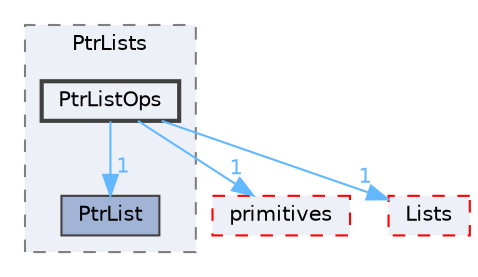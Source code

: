 digraph "src/OpenFOAM/containers/PtrLists/PtrListOps"
{
 // LATEX_PDF_SIZE
  bgcolor="transparent";
  edge [fontname=Helvetica,fontsize=10,labelfontname=Helvetica,labelfontsize=10];
  node [fontname=Helvetica,fontsize=10,shape=box,height=0.2,width=0.4];
  compound=true
  subgraph clusterdir_c1da495c294d17e72ea15f67e347e9c2 {
    graph [ bgcolor="#edf0f7", pencolor="grey50", label="PtrLists", fontname=Helvetica,fontsize=10 style="filled,dashed", URL="dir_c1da495c294d17e72ea15f67e347e9c2.html",tooltip=""]
  dir_478193d4edf732803e27b080a2e15cce [label="PtrList", fillcolor="#a2b4d6", color="grey25", style="filled", URL="dir_478193d4edf732803e27b080a2e15cce.html",tooltip=""];
  dir_2f9613aae7cd3891923919fb54311fbc [label="PtrListOps", fillcolor="#edf0f7", color="grey25", style="filled,bold", URL="dir_2f9613aae7cd3891923919fb54311fbc.html",tooltip=""];
  }
  dir_3e50f45338116b169052b428016851aa [label="primitives", fillcolor="#edf0f7", color="red", style="filled,dashed", URL="dir_3e50f45338116b169052b428016851aa.html",tooltip=""];
  dir_f87fe3b02e96c330e8a853ff310f1666 [label="Lists", fillcolor="#edf0f7", color="red", style="filled,dashed", URL="dir_f87fe3b02e96c330e8a853ff310f1666.html",tooltip=""];
  dir_2f9613aae7cd3891923919fb54311fbc->dir_3e50f45338116b169052b428016851aa [headlabel="1", labeldistance=1.5 headhref="dir_003121_003069.html" href="dir_003121_003069.html" color="steelblue1" fontcolor="steelblue1"];
  dir_2f9613aae7cd3891923919fb54311fbc->dir_478193d4edf732803e27b080a2e15cce [headlabel="1", labeldistance=1.5 headhref="dir_003121_003118.html" href="dir_003121_003118.html" color="steelblue1" fontcolor="steelblue1"];
  dir_2f9613aae7cd3891923919fb54311fbc->dir_f87fe3b02e96c330e8a853ff310f1666 [headlabel="1", labeldistance=1.5 headhref="dir_003121_002237.html" href="dir_003121_002237.html" color="steelblue1" fontcolor="steelblue1"];
}
